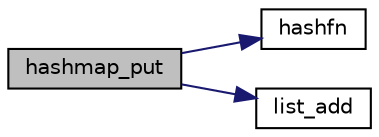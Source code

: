 digraph "hashmap_put"
{
 // LATEX_PDF_SIZE
  edge [fontname="Helvetica",fontsize="10",labelfontname="Helvetica",labelfontsize="10"];
  node [fontname="Helvetica",fontsize="10",shape=record];
  rankdir="LR";
  Node1 [label="hashmap_put",height=0.2,width=0.4,color="black", fillcolor="grey75", style="filled", fontcolor="black",tooltip="Adds the key value pair to the hashmap."];
  Node1 -> Node2 [color="midnightblue",fontsize="10",style="solid",fontname="Helvetica"];
  Node2 [label="hashfn",height=0.2,width=0.4,color="black", fillcolor="white", style="filled",URL="$hm_8c.html#a001e1c368cb113181470ab277bdacaab",tooltip=" "];
  Node1 -> Node3 [color="midnightblue",fontsize="10",style="solid",fontname="Helvetica"];
  Node3 [label="list_add",height=0.2,width=0.4,color="black", fillcolor="white", style="filled",URL="$list_8h.html#af765588f85d40e377c9bf749077b9865",tooltip="Adds the given element to the Linked List."];
}

